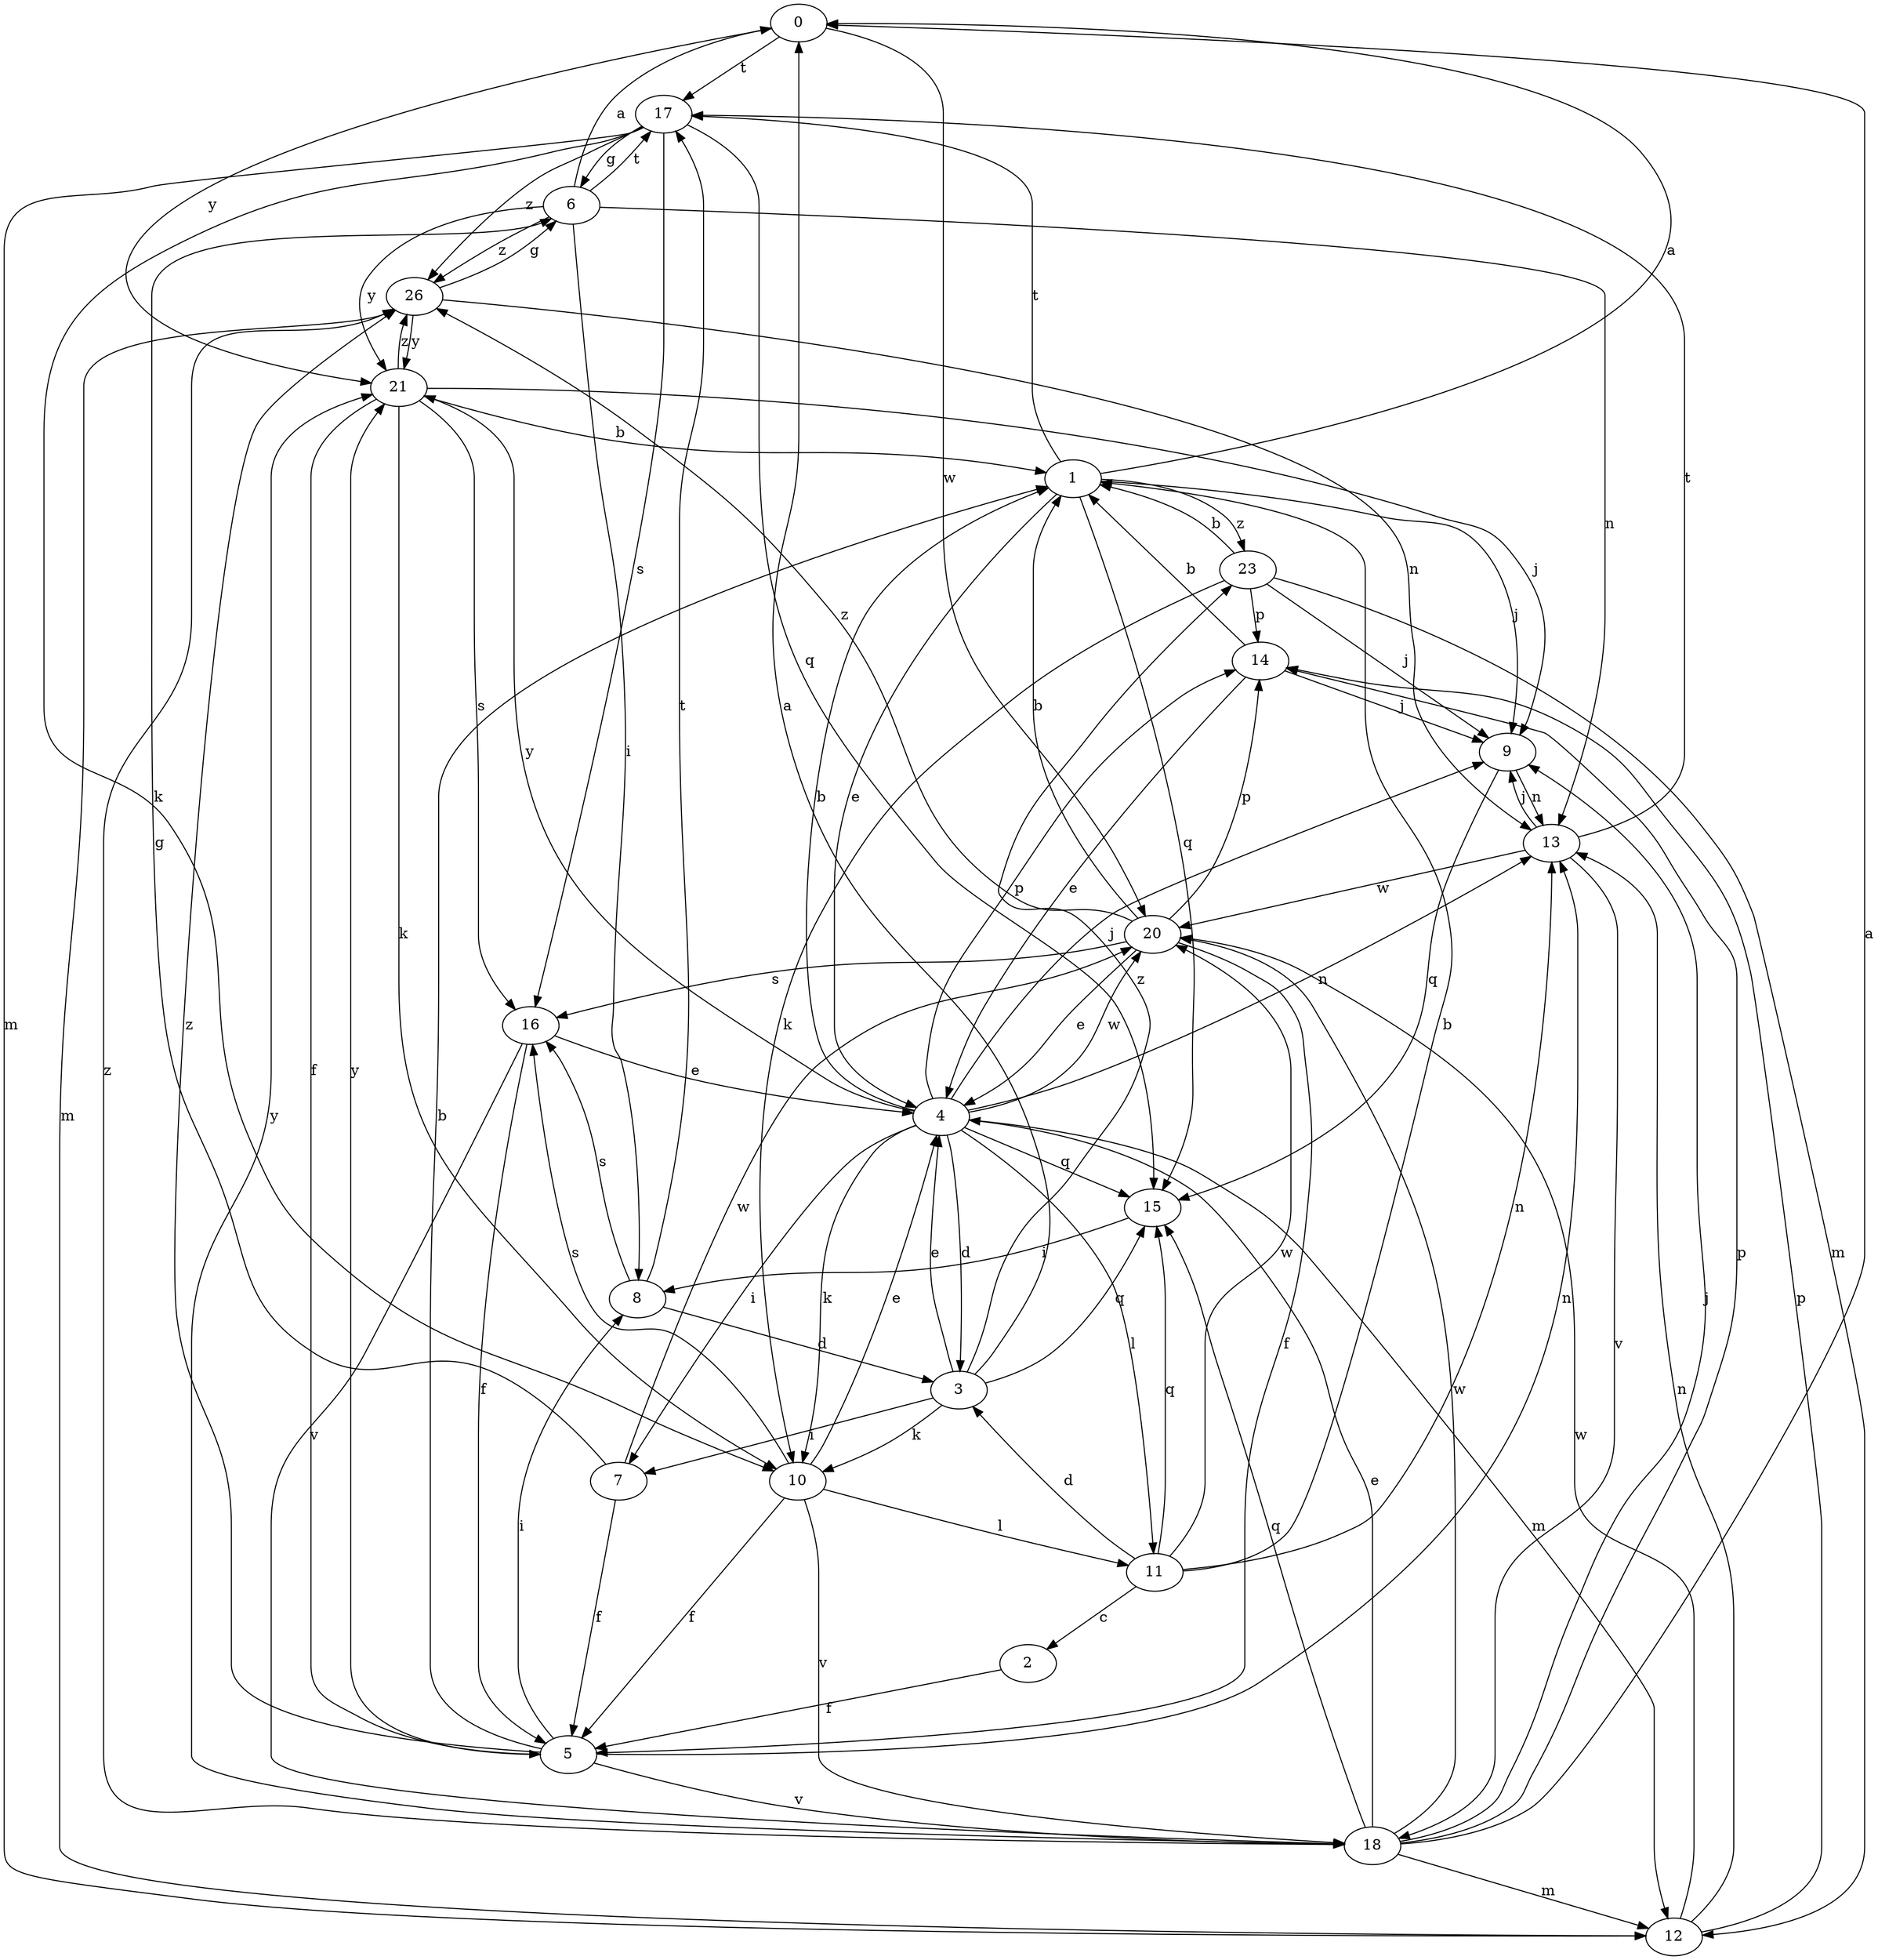 strict digraph  {
0;
1;
2;
3;
4;
5;
6;
7;
8;
9;
10;
11;
12;
13;
14;
15;
16;
17;
18;
20;
21;
23;
26;
0 -> 17  [label=t];
0 -> 20  [label=w];
0 -> 21  [label=y];
1 -> 0  [label=a];
1 -> 4  [label=e];
1 -> 9  [label=j];
1 -> 15  [label=q];
1 -> 17  [label=t];
1 -> 23  [label=z];
2 -> 5  [label=f];
3 -> 0  [label=a];
3 -> 4  [label=e];
3 -> 7  [label=i];
3 -> 10  [label=k];
3 -> 15  [label=q];
3 -> 23  [label=z];
4 -> 1  [label=b];
4 -> 3  [label=d];
4 -> 7  [label=i];
4 -> 9  [label=j];
4 -> 10  [label=k];
4 -> 11  [label=l];
4 -> 12  [label=m];
4 -> 13  [label=n];
4 -> 14  [label=p];
4 -> 15  [label=q];
4 -> 20  [label=w];
4 -> 21  [label=y];
5 -> 1  [label=b];
5 -> 8  [label=i];
5 -> 13  [label=n];
5 -> 18  [label=v];
5 -> 21  [label=y];
5 -> 26  [label=z];
6 -> 0  [label=a];
6 -> 8  [label=i];
6 -> 13  [label=n];
6 -> 17  [label=t];
6 -> 21  [label=y];
6 -> 26  [label=z];
7 -> 5  [label=f];
7 -> 6  [label=g];
7 -> 20  [label=w];
8 -> 3  [label=d];
8 -> 16  [label=s];
8 -> 17  [label=t];
9 -> 13  [label=n];
9 -> 15  [label=q];
10 -> 4  [label=e];
10 -> 5  [label=f];
10 -> 11  [label=l];
10 -> 16  [label=s];
10 -> 18  [label=v];
11 -> 1  [label=b];
11 -> 2  [label=c];
11 -> 3  [label=d];
11 -> 13  [label=n];
11 -> 15  [label=q];
11 -> 20  [label=w];
12 -> 13  [label=n];
12 -> 14  [label=p];
12 -> 20  [label=w];
13 -> 9  [label=j];
13 -> 17  [label=t];
13 -> 18  [label=v];
13 -> 20  [label=w];
14 -> 1  [label=b];
14 -> 4  [label=e];
14 -> 9  [label=j];
15 -> 8  [label=i];
16 -> 4  [label=e];
16 -> 5  [label=f];
16 -> 18  [label=v];
17 -> 6  [label=g];
17 -> 10  [label=k];
17 -> 12  [label=m];
17 -> 15  [label=q];
17 -> 16  [label=s];
17 -> 26  [label=z];
18 -> 0  [label=a];
18 -> 4  [label=e];
18 -> 9  [label=j];
18 -> 12  [label=m];
18 -> 14  [label=p];
18 -> 15  [label=q];
18 -> 20  [label=w];
18 -> 21  [label=y];
18 -> 26  [label=z];
20 -> 1  [label=b];
20 -> 4  [label=e];
20 -> 5  [label=f];
20 -> 14  [label=p];
20 -> 16  [label=s];
20 -> 26  [label=z];
21 -> 1  [label=b];
21 -> 5  [label=f];
21 -> 9  [label=j];
21 -> 10  [label=k];
21 -> 16  [label=s];
21 -> 26  [label=z];
23 -> 1  [label=b];
23 -> 9  [label=j];
23 -> 10  [label=k];
23 -> 12  [label=m];
23 -> 14  [label=p];
26 -> 6  [label=g];
26 -> 12  [label=m];
26 -> 13  [label=n];
26 -> 21  [label=y];
}
